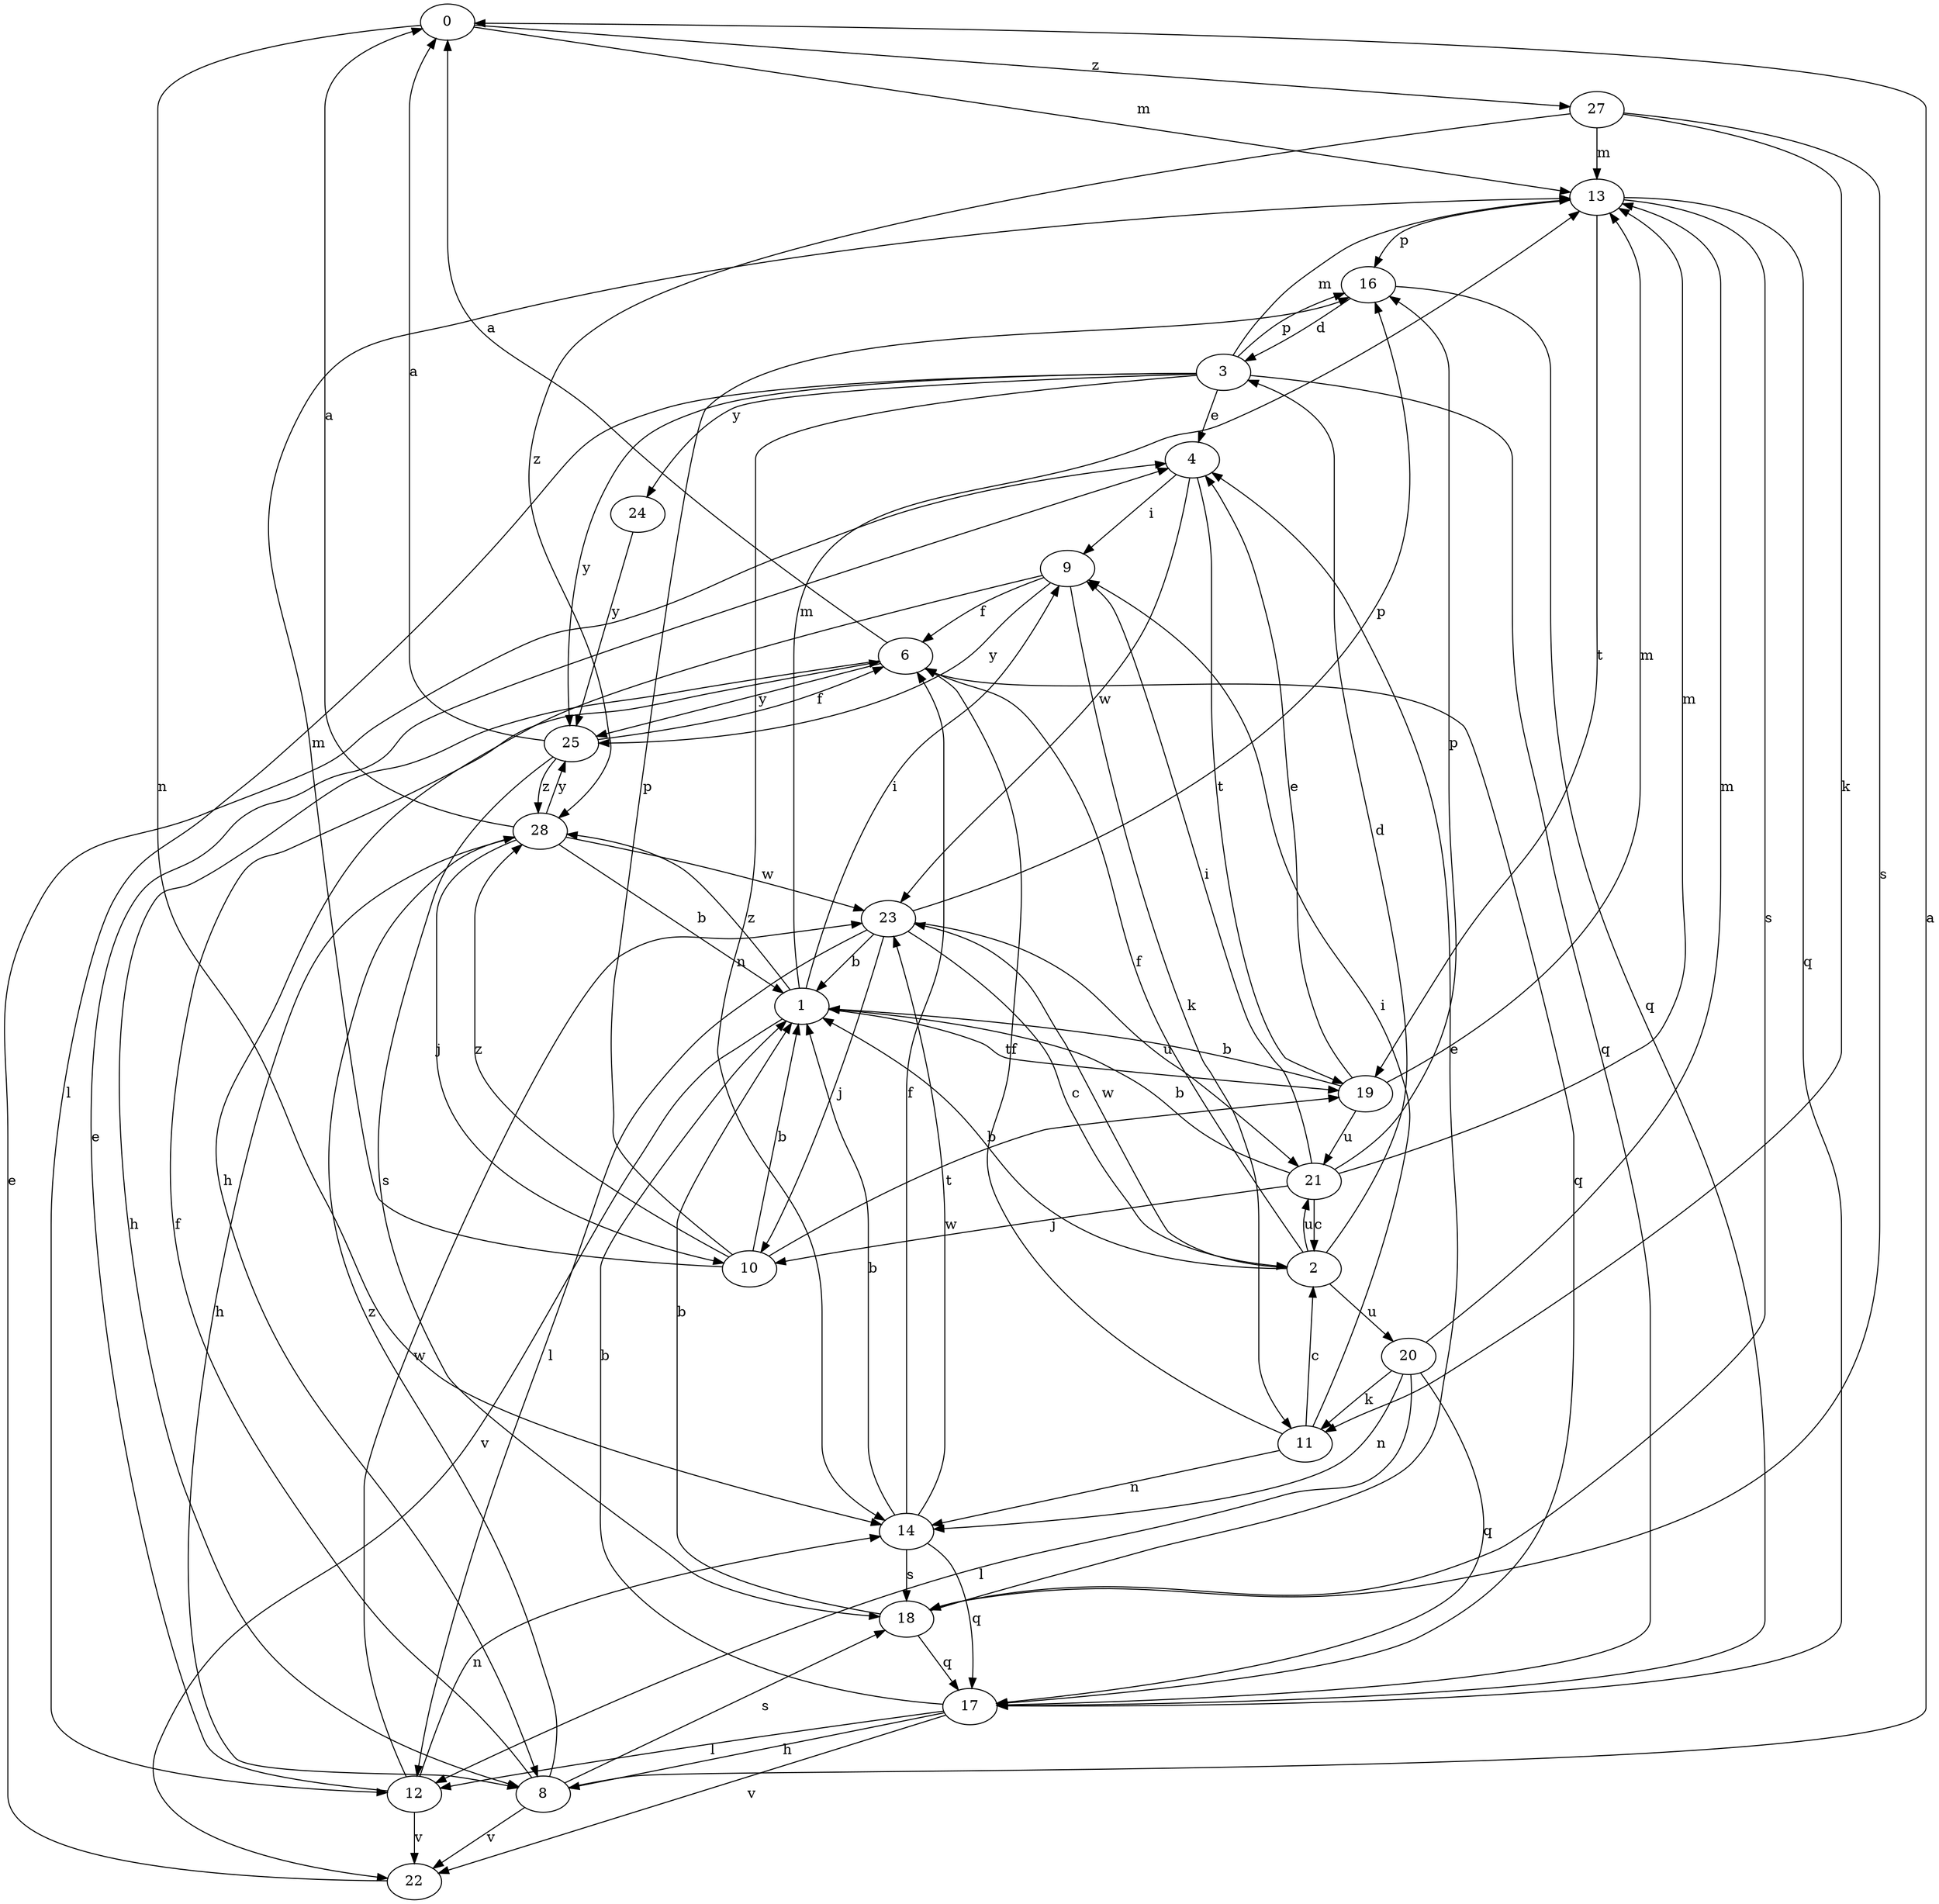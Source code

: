 strict digraph  {
0;
1;
2;
3;
4;
6;
8;
9;
10;
11;
12;
13;
14;
16;
17;
18;
19;
20;
21;
22;
23;
24;
25;
27;
28;
0 -> 13  [label=m];
0 -> 14  [label=n];
0 -> 27  [label=z];
1 -> 9  [label=i];
1 -> 13  [label=m];
1 -> 19  [label=t];
1 -> 22  [label=v];
1 -> 28  [label=z];
2 -> 1  [label=b];
2 -> 3  [label=d];
2 -> 6  [label=f];
2 -> 20  [label=u];
2 -> 21  [label=u];
2 -> 23  [label=w];
3 -> 4  [label=e];
3 -> 12  [label=l];
3 -> 13  [label=m];
3 -> 14  [label=n];
3 -> 16  [label=p];
3 -> 17  [label=q];
3 -> 24  [label=y];
3 -> 25  [label=y];
4 -> 9  [label=i];
4 -> 19  [label=t];
4 -> 23  [label=w];
6 -> 0  [label=a];
6 -> 8  [label=h];
6 -> 17  [label=q];
6 -> 25  [label=y];
8 -> 0  [label=a];
8 -> 6  [label=f];
8 -> 18  [label=s];
8 -> 22  [label=v];
8 -> 28  [label=z];
9 -> 6  [label=f];
9 -> 8  [label=h];
9 -> 11  [label=k];
9 -> 25  [label=y];
10 -> 1  [label=b];
10 -> 13  [label=m];
10 -> 16  [label=p];
10 -> 19  [label=t];
10 -> 28  [label=z];
11 -> 2  [label=c];
11 -> 6  [label=f];
11 -> 9  [label=i];
11 -> 14  [label=n];
12 -> 4  [label=e];
12 -> 14  [label=n];
12 -> 22  [label=v];
12 -> 23  [label=w];
13 -> 16  [label=p];
13 -> 17  [label=q];
13 -> 18  [label=s];
13 -> 19  [label=t];
14 -> 1  [label=b];
14 -> 6  [label=f];
14 -> 17  [label=q];
14 -> 18  [label=s];
14 -> 23  [label=w];
16 -> 3  [label=d];
16 -> 17  [label=q];
17 -> 1  [label=b];
17 -> 8  [label=h];
17 -> 12  [label=l];
17 -> 22  [label=v];
18 -> 1  [label=b];
18 -> 4  [label=e];
18 -> 17  [label=q];
19 -> 1  [label=b];
19 -> 4  [label=e];
19 -> 13  [label=m];
19 -> 21  [label=u];
20 -> 11  [label=k];
20 -> 12  [label=l];
20 -> 13  [label=m];
20 -> 14  [label=n];
20 -> 17  [label=q];
21 -> 1  [label=b];
21 -> 2  [label=c];
21 -> 9  [label=i];
21 -> 10  [label=j];
21 -> 13  [label=m];
21 -> 16  [label=p];
22 -> 4  [label=e];
23 -> 1  [label=b];
23 -> 2  [label=c];
23 -> 10  [label=j];
23 -> 12  [label=l];
23 -> 16  [label=p];
23 -> 21  [label=u];
24 -> 25  [label=y];
25 -> 0  [label=a];
25 -> 6  [label=f];
25 -> 18  [label=s];
25 -> 28  [label=z];
27 -> 11  [label=k];
27 -> 13  [label=m];
27 -> 18  [label=s];
27 -> 28  [label=z];
28 -> 0  [label=a];
28 -> 1  [label=b];
28 -> 8  [label=h];
28 -> 10  [label=j];
28 -> 23  [label=w];
28 -> 25  [label=y];
}
